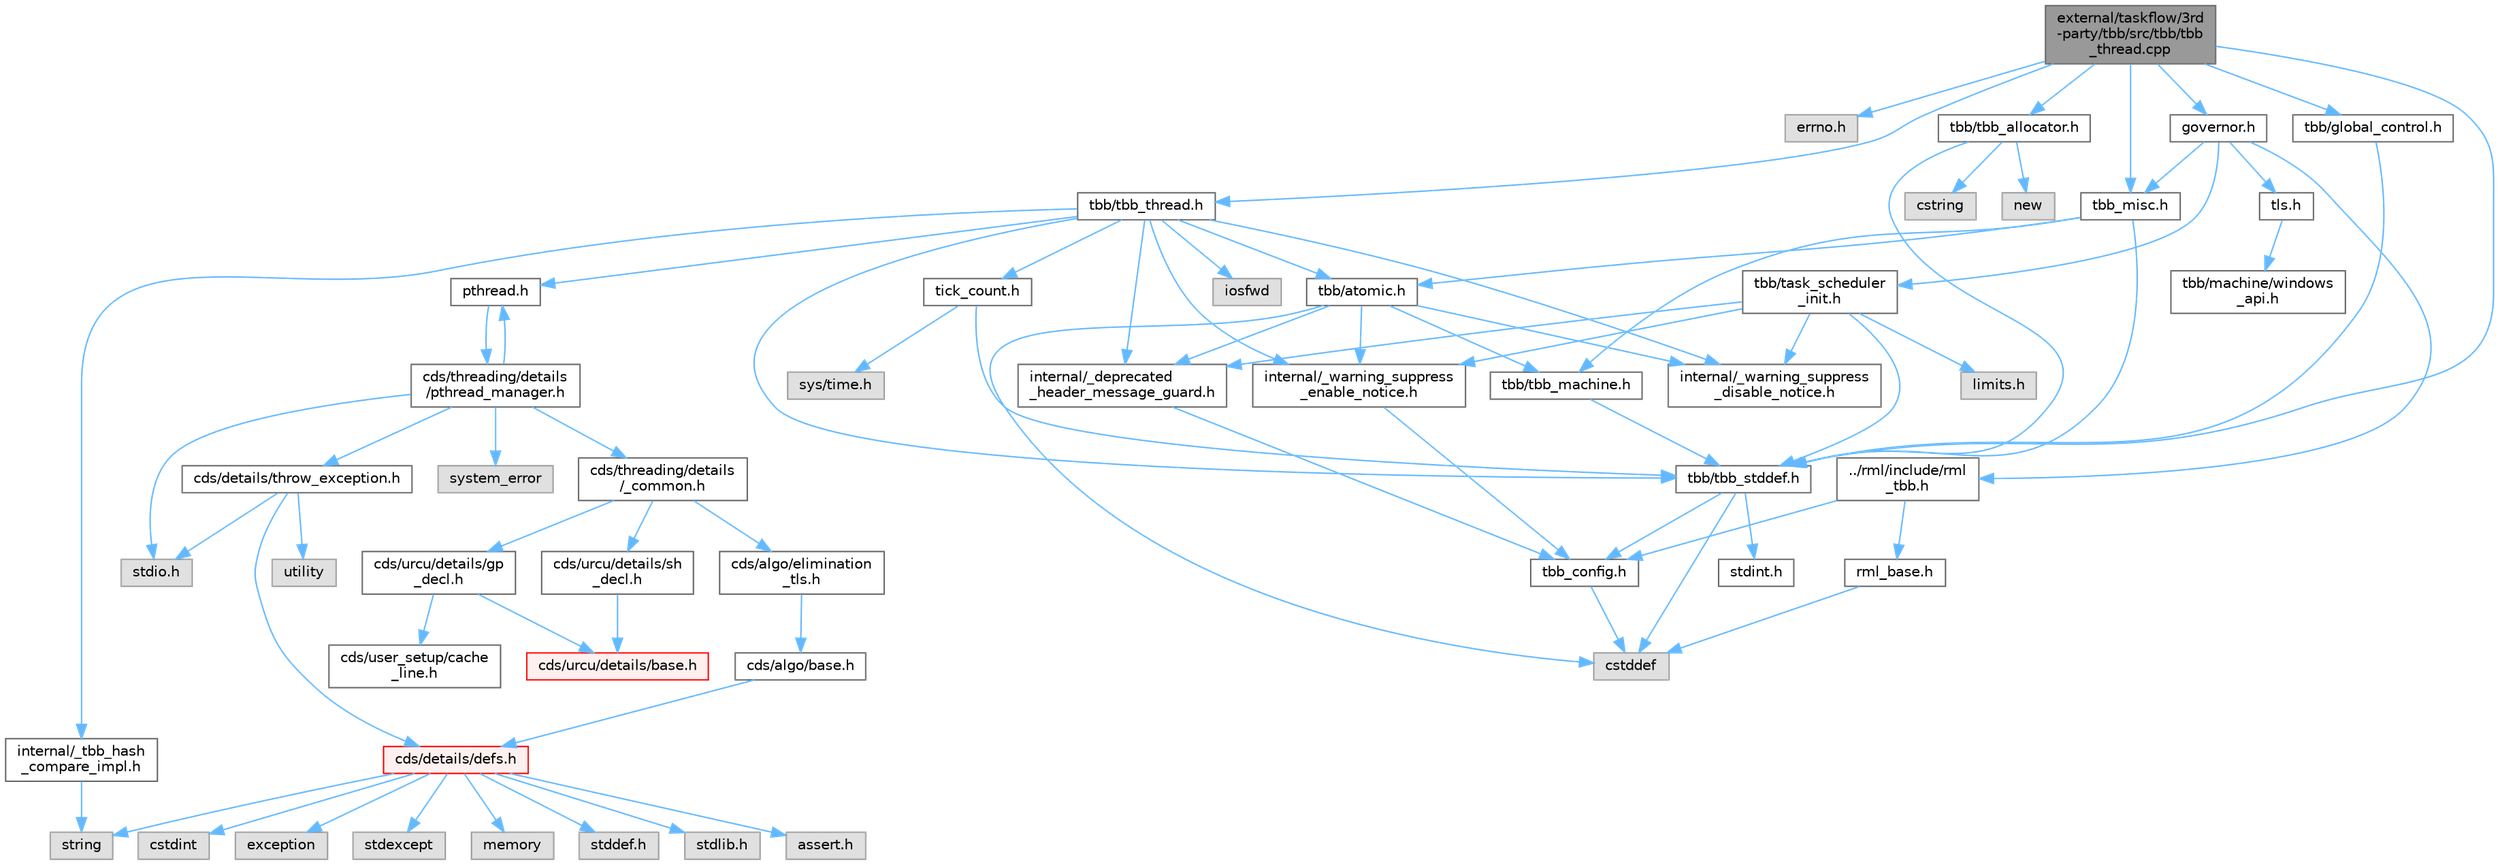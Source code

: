 digraph "external/taskflow/3rd-party/tbb/src/tbb/tbb_thread.cpp"
{
 // LATEX_PDF_SIZE
  bgcolor="transparent";
  edge [fontname=Helvetica,fontsize=10,labelfontname=Helvetica,labelfontsize=10];
  node [fontname=Helvetica,fontsize=10,shape=box,height=0.2,width=0.4];
  Node1 [id="Node000001",label="external/taskflow/3rd\l-party/tbb/src/tbb/tbb\l_thread.cpp",height=0.2,width=0.4,color="gray40", fillcolor="grey60", style="filled", fontcolor="black",tooltip=" "];
  Node1 -> Node2 [id="edge77_Node000001_Node000002",color="steelblue1",style="solid",tooltip=" "];
  Node2 [id="Node000002",label="errno.h",height=0.2,width=0.4,color="grey60", fillcolor="#E0E0E0", style="filled",tooltip=" "];
  Node1 -> Node3 [id="edge78_Node000001_Node000003",color="steelblue1",style="solid",tooltip=" "];
  Node3 [id="Node000003",label="tbb_misc.h",height=0.2,width=0.4,color="grey40", fillcolor="white", style="filled",URL="$tbb__misc_8h.html",tooltip=" "];
  Node3 -> Node4 [id="edge79_Node000003_Node000004",color="steelblue1",style="solid",tooltip=" "];
  Node4 [id="Node000004",label="tbb/tbb_stddef.h",height=0.2,width=0.4,color="grey40", fillcolor="white", style="filled",URL="$tbb__stddef_8h.html",tooltip=" "];
  Node4 -> Node5 [id="edge80_Node000004_Node000005",color="steelblue1",style="solid",tooltip=" "];
  Node5 [id="Node000005",label="tbb_config.h",height=0.2,width=0.4,color="grey40", fillcolor="white", style="filled",URL="$tbb__config_8h.html",tooltip=" "];
  Node5 -> Node6 [id="edge81_Node000005_Node000006",color="steelblue1",style="solid",tooltip=" "];
  Node6 [id="Node000006",label="cstddef",height=0.2,width=0.4,color="grey60", fillcolor="#E0E0E0", style="filled",tooltip=" "];
  Node4 -> Node6 [id="edge82_Node000004_Node000006",color="steelblue1",style="solid",tooltip=" "];
  Node4 -> Node7 [id="edge83_Node000004_Node000007",color="steelblue1",style="solid",tooltip=" "];
  Node7 [id="Node000007",label="stdint.h",height=0.2,width=0.4,color="grey40", fillcolor="white", style="filled",URL="$stdint_8h.html",tooltip=" "];
  Node3 -> Node8 [id="edge84_Node000003_Node000008",color="steelblue1",style="solid",tooltip=" "];
  Node8 [id="Node000008",label="tbb/tbb_machine.h",height=0.2,width=0.4,color="grey40", fillcolor="white", style="filled",URL="$tbb__machine_8h.html",tooltip=" "];
  Node8 -> Node4 [id="edge85_Node000008_Node000004",color="steelblue1",style="solid",tooltip=" "];
  Node3 -> Node9 [id="edge86_Node000003_Node000009",color="steelblue1",style="solid",tooltip=" "];
  Node9 [id="Node000009",label="tbb/atomic.h",height=0.2,width=0.4,color="grey40", fillcolor="white", style="filled",URL="$external_2taskflow_23rd-party_2tbb_2include_2tbb_2atomic_8h.html",tooltip=" "];
  Node9 -> Node10 [id="edge87_Node000009_Node000010",color="steelblue1",style="solid",tooltip=" "];
  Node10 [id="Node000010",label="internal/_deprecated\l_header_message_guard.h",height=0.2,width=0.4,color="grey40", fillcolor="white", style="filled",URL="$__deprecated__header__message__guard_8h.html",tooltip=" "];
  Node10 -> Node5 [id="edge88_Node000010_Node000005",color="steelblue1",style="solid",tooltip=" "];
  Node9 -> Node11 [id="edge89_Node000009_Node000011",color="steelblue1",style="solid",tooltip=" "];
  Node11 [id="Node000011",label="internal/_warning_suppress\l_enable_notice.h",height=0.2,width=0.4,color="grey40", fillcolor="white", style="filled",URL="$__warning__suppress__enable__notice_8h.html",tooltip=" "];
  Node11 -> Node5 [id="edge90_Node000011_Node000005",color="steelblue1",style="solid",tooltip=" "];
  Node9 -> Node6 [id="edge91_Node000009_Node000006",color="steelblue1",style="solid",tooltip=" "];
  Node9 -> Node8 [id="edge92_Node000009_Node000008",color="steelblue1",style="solid",tooltip=" "];
  Node9 -> Node12 [id="edge93_Node000009_Node000012",color="steelblue1",style="solid",tooltip=" "];
  Node12 [id="Node000012",label="internal/_warning_suppress\l_disable_notice.h",height=0.2,width=0.4,color="grey40", fillcolor="white", style="filled",URL="$__warning__suppress__disable__notice_8h.html",tooltip=" "];
  Node1 -> Node4 [id="edge94_Node000001_Node000004",color="steelblue1",style="solid",tooltip=" "];
  Node1 -> Node13 [id="edge95_Node000001_Node000013",color="steelblue1",style="solid",tooltip=" "];
  Node13 [id="Node000013",label="tbb/tbb_thread.h",height=0.2,width=0.4,color="grey40", fillcolor="white", style="filled",URL="$tbb__thread_8h.html",tooltip=" "];
  Node13 -> Node10 [id="edge96_Node000013_Node000010",color="steelblue1",style="solid",tooltip=" "];
  Node13 -> Node11 [id="edge97_Node000013_Node000011",color="steelblue1",style="solid",tooltip=" "];
  Node13 -> Node4 [id="edge98_Node000013_Node000004",color="steelblue1",style="solid",tooltip=" "];
  Node13 -> Node14 [id="edge99_Node000013_Node000014",color="steelblue1",style="solid",tooltip=" "];
  Node14 [id="Node000014",label="pthread.h",height=0.2,width=0.4,color="grey40", fillcolor="white", style="filled",URL="$pthread_8h.html",tooltip=" "];
  Node14 -> Node15 [id="edge100_Node000014_Node000015",color="steelblue1",style="solid",tooltip=" "];
  Node15 [id="Node000015",label="cds/threading/details\l/pthread_manager.h",height=0.2,width=0.4,color="grey40", fillcolor="white", style="filled",URL="$pthread__manager_8h.html",tooltip=" "];
  Node15 -> Node16 [id="edge101_Node000015_Node000016",color="steelblue1",style="solid",tooltip=" "];
  Node16 [id="Node000016",label="system_error",height=0.2,width=0.4,color="grey60", fillcolor="#E0E0E0", style="filled",tooltip=" "];
  Node15 -> Node17 [id="edge102_Node000015_Node000017",color="steelblue1",style="solid",tooltip=" "];
  Node17 [id="Node000017",label="stdio.h",height=0.2,width=0.4,color="grey60", fillcolor="#E0E0E0", style="filled",tooltip=" "];
  Node15 -> Node14 [id="edge103_Node000015_Node000014",color="steelblue1",style="solid",tooltip=" "];
  Node15 -> Node18 [id="edge104_Node000015_Node000018",color="steelblue1",style="solid",tooltip=" "];
  Node18 [id="Node000018",label="cds/threading/details\l/_common.h",height=0.2,width=0.4,color="grey40", fillcolor="white", style="filled",URL="$__common_8h.html",tooltip=" "];
  Node18 -> Node19 [id="edge105_Node000018_Node000019",color="steelblue1",style="solid",tooltip=" "];
  Node19 [id="Node000019",label="cds/urcu/details/gp\l_decl.h",height=0.2,width=0.4,color="grey40", fillcolor="white", style="filled",URL="$gp__decl_8h.html",tooltip=" "];
  Node19 -> Node20 [id="edge106_Node000019_Node000020",color="steelblue1",style="solid",tooltip=" "];
  Node20 [id="Node000020",label="cds/urcu/details/base.h",height=0.2,width=0.4,color="red", fillcolor="#FFF0F0", style="filled",URL="$external_2libcds_2cds_2urcu_2details_2base_8h.html",tooltip=" "];
  Node19 -> Node35 [id="edge107_Node000019_Node000035",color="steelblue1",style="solid",tooltip=" "];
  Node35 [id="Node000035",label="cds/user_setup/cache\l_line.h",height=0.2,width=0.4,color="grey40", fillcolor="white", style="filled",URL="$cache__line_8h.html",tooltip="Cache-line size definition"];
  Node18 -> Node58 [id="edge108_Node000018_Node000058",color="steelblue1",style="solid",tooltip=" "];
  Node58 [id="Node000058",label="cds/urcu/details/sh\l_decl.h",height=0.2,width=0.4,color="grey40", fillcolor="white", style="filled",URL="$sh__decl_8h.html",tooltip=" "];
  Node58 -> Node20 [id="edge109_Node000058_Node000020",color="steelblue1",style="solid",tooltip=" "];
  Node18 -> Node59 [id="edge110_Node000018_Node000059",color="steelblue1",style="solid",tooltip=" "];
  Node59 [id="Node000059",label="cds/algo/elimination\l_tls.h",height=0.2,width=0.4,color="grey40", fillcolor="white", style="filled",URL="$elimination__tls_8h.html",tooltip=" "];
  Node59 -> Node60 [id="edge111_Node000059_Node000060",color="steelblue1",style="solid",tooltip=" "];
  Node60 [id="Node000060",label="cds/algo/base.h",height=0.2,width=0.4,color="grey40", fillcolor="white", style="filled",URL="$external_2libcds_2cds_2algo_2base_8h.html",tooltip=" "];
  Node60 -> Node22 [id="edge112_Node000060_Node000022",color="steelblue1",style="solid",tooltip=" "];
  Node22 [id="Node000022",label="cds/details/defs.h",height=0.2,width=0.4,color="red", fillcolor="#FFF0F0", style="filled",URL="$details_2defs_8h.html",tooltip=" "];
  Node22 -> Node23 [id="edge113_Node000022_Node000023",color="steelblue1",style="solid",tooltip=" "];
  Node23 [id="Node000023",label="stddef.h",height=0.2,width=0.4,color="grey60", fillcolor="#E0E0E0", style="filled",tooltip=" "];
  Node22 -> Node24 [id="edge114_Node000022_Node000024",color="steelblue1",style="solid",tooltip=" "];
  Node24 [id="Node000024",label="stdlib.h",height=0.2,width=0.4,color="grey60", fillcolor="#E0E0E0", style="filled",tooltip=" "];
  Node22 -> Node25 [id="edge115_Node000022_Node000025",color="steelblue1",style="solid",tooltip=" "];
  Node25 [id="Node000025",label="assert.h",height=0.2,width=0.4,color="grey60", fillcolor="#E0E0E0", style="filled",tooltip=" "];
  Node22 -> Node26 [id="edge116_Node000022_Node000026",color="steelblue1",style="solid",tooltip=" "];
  Node26 [id="Node000026",label="cstdint",height=0.2,width=0.4,color="grey60", fillcolor="#E0E0E0", style="filled",tooltip=" "];
  Node22 -> Node27 [id="edge117_Node000022_Node000027",color="steelblue1",style="solid",tooltip=" "];
  Node27 [id="Node000027",label="exception",height=0.2,width=0.4,color="grey60", fillcolor="#E0E0E0", style="filled",tooltip=" "];
  Node22 -> Node28 [id="edge118_Node000022_Node000028",color="steelblue1",style="solid",tooltip=" "];
  Node28 [id="Node000028",label="stdexcept",height=0.2,width=0.4,color="grey60", fillcolor="#E0E0E0", style="filled",tooltip=" "];
  Node22 -> Node29 [id="edge119_Node000022_Node000029",color="steelblue1",style="solid",tooltip=" "];
  Node29 [id="Node000029",label="string",height=0.2,width=0.4,color="grey60", fillcolor="#E0E0E0", style="filled",tooltip=" "];
  Node22 -> Node30 [id="edge120_Node000022_Node000030",color="steelblue1",style="solid",tooltip=" "];
  Node30 [id="Node000030",label="memory",height=0.2,width=0.4,color="grey60", fillcolor="#E0E0E0", style="filled",tooltip=" "];
  Node15 -> Node52 [id="edge121_Node000015_Node000052",color="steelblue1",style="solid",tooltip=" "];
  Node52 [id="Node000052",label="cds/details/throw_exception.h",height=0.2,width=0.4,color="grey40", fillcolor="white", style="filled",URL="$throw__exception_8h.html",tooltip=" "];
  Node52 -> Node22 [id="edge122_Node000052_Node000022",color="steelblue1",style="solid",tooltip=" "];
  Node52 -> Node17 [id="edge123_Node000052_Node000017",color="steelblue1",style="solid",tooltip=" "];
  Node52 -> Node53 [id="edge124_Node000052_Node000053",color="steelblue1",style="solid",tooltip=" "];
  Node53 [id="Node000053",label="utility",height=0.2,width=0.4,color="grey60", fillcolor="#E0E0E0", style="filled",tooltip=" "];
  Node13 -> Node9 [id="edge125_Node000013_Node000009",color="steelblue1",style="solid",tooltip=" "];
  Node13 -> Node61 [id="edge126_Node000013_Node000061",color="steelblue1",style="solid",tooltip=" "];
  Node61 [id="Node000061",label="internal/_tbb_hash\l_compare_impl.h",height=0.2,width=0.4,color="grey40", fillcolor="white", style="filled",URL="$__tbb__hash__compare__impl_8h.html",tooltip=" "];
  Node61 -> Node29 [id="edge127_Node000061_Node000029",color="steelblue1",style="solid",tooltip=" "];
  Node13 -> Node62 [id="edge128_Node000013_Node000062",color="steelblue1",style="solid",tooltip=" "];
  Node62 [id="Node000062",label="tick_count.h",height=0.2,width=0.4,color="grey40", fillcolor="white", style="filled",URL="$tick__count_8h.html",tooltip=" "];
  Node62 -> Node4 [id="edge129_Node000062_Node000004",color="steelblue1",style="solid",tooltip=" "];
  Node62 -> Node63 [id="edge130_Node000062_Node000063",color="steelblue1",style="solid",tooltip=" "];
  Node63 [id="Node000063",label="sys/time.h",height=0.2,width=0.4,color="grey60", fillcolor="#E0E0E0", style="filled",tooltip=" "];
  Node13 -> Node64 [id="edge131_Node000013_Node000064",color="steelblue1",style="solid",tooltip=" "];
  Node64 [id="Node000064",label="iosfwd",height=0.2,width=0.4,color="grey60", fillcolor="#E0E0E0", style="filled",tooltip=" "];
  Node13 -> Node12 [id="edge132_Node000013_Node000012",color="steelblue1",style="solid",tooltip=" "];
  Node1 -> Node65 [id="edge133_Node000001_Node000065",color="steelblue1",style="solid",tooltip=" "];
  Node65 [id="Node000065",label="tbb/tbb_allocator.h",height=0.2,width=0.4,color="grey40", fillcolor="white", style="filled",URL="$tbb__allocator_8h.html",tooltip=" "];
  Node65 -> Node4 [id="edge134_Node000065_Node000004",color="steelblue1",style="solid",tooltip=" "];
  Node65 -> Node66 [id="edge135_Node000065_Node000066",color="steelblue1",style="solid",tooltip=" "];
  Node66 [id="Node000066",label="new",height=0.2,width=0.4,color="grey60", fillcolor="#E0E0E0", style="filled",tooltip=" "];
  Node65 -> Node67 [id="edge136_Node000065_Node000067",color="steelblue1",style="solid",tooltip=" "];
  Node67 [id="Node000067",label="cstring",height=0.2,width=0.4,color="grey60", fillcolor="#E0E0E0", style="filled",tooltip=" "];
  Node1 -> Node68 [id="edge137_Node000001_Node000068",color="steelblue1",style="solid",tooltip=" "];
  Node68 [id="Node000068",label="tbb/global_control.h",height=0.2,width=0.4,color="grey40", fillcolor="white", style="filled",URL="$global__control_8h.html",tooltip=" "];
  Node68 -> Node4 [id="edge138_Node000068_Node000004",color="steelblue1",style="solid",tooltip=" "];
  Node1 -> Node69 [id="edge139_Node000001_Node000069",color="steelblue1",style="solid",tooltip=" "];
  Node69 [id="Node000069",label="governor.h",height=0.2,width=0.4,color="grey40", fillcolor="white", style="filled",URL="$governor_8h.html",tooltip=" "];
  Node69 -> Node70 [id="edge140_Node000069_Node000070",color="steelblue1",style="solid",tooltip=" "];
  Node70 [id="Node000070",label="tbb/task_scheduler\l_init.h",height=0.2,width=0.4,color="grey40", fillcolor="white", style="filled",URL="$task__scheduler__init_8h.html",tooltip=" "];
  Node70 -> Node10 [id="edge141_Node000070_Node000010",color="steelblue1",style="solid",tooltip=" "];
  Node70 -> Node11 [id="edge142_Node000070_Node000011",color="steelblue1",style="solid",tooltip=" "];
  Node70 -> Node4 [id="edge143_Node000070_Node000004",color="steelblue1",style="solid",tooltip=" "];
  Node70 -> Node71 [id="edge144_Node000070_Node000071",color="steelblue1",style="solid",tooltip=" "];
  Node71 [id="Node000071",label="limits.h",height=0.2,width=0.4,color="grey60", fillcolor="#E0E0E0", style="filled",tooltip=" "];
  Node70 -> Node12 [id="edge145_Node000070_Node000012",color="steelblue1",style="solid",tooltip=" "];
  Node69 -> Node72 [id="edge146_Node000069_Node000072",color="steelblue1",style="solid",tooltip=" "];
  Node72 [id="Node000072",label="../rml/include/rml\l_tbb.h",height=0.2,width=0.4,color="grey40", fillcolor="white", style="filled",URL="$rml__tbb_8h.html",tooltip=" "];
  Node72 -> Node5 [id="edge147_Node000072_Node000005",color="steelblue1",style="solid",tooltip=" "];
  Node72 -> Node73 [id="edge148_Node000072_Node000073",color="steelblue1",style="solid",tooltip=" "];
  Node73 [id="Node000073",label="rml_base.h",height=0.2,width=0.4,color="grey40", fillcolor="white", style="filled",URL="$rml__base_8h.html",tooltip=" "];
  Node73 -> Node6 [id="edge149_Node000073_Node000006",color="steelblue1",style="solid",tooltip=" "];
  Node69 -> Node3 [id="edge150_Node000069_Node000003",color="steelblue1",style="solid",tooltip=" "];
  Node69 -> Node74 [id="edge151_Node000069_Node000074",color="steelblue1",style="solid",tooltip=" "];
  Node74 [id="Node000074",label="tls.h",height=0.2,width=0.4,color="grey40", fillcolor="white", style="filled",URL="$tls_8h.html",tooltip=" "];
  Node74 -> Node75 [id="edge152_Node000074_Node000075",color="steelblue1",style="solid",tooltip=" "];
  Node75 [id="Node000075",label="tbb/machine/windows\l_api.h",height=0.2,width=0.4,color="grey40", fillcolor="white", style="filled",URL="$windows__api_8h.html",tooltip=" "];
}
